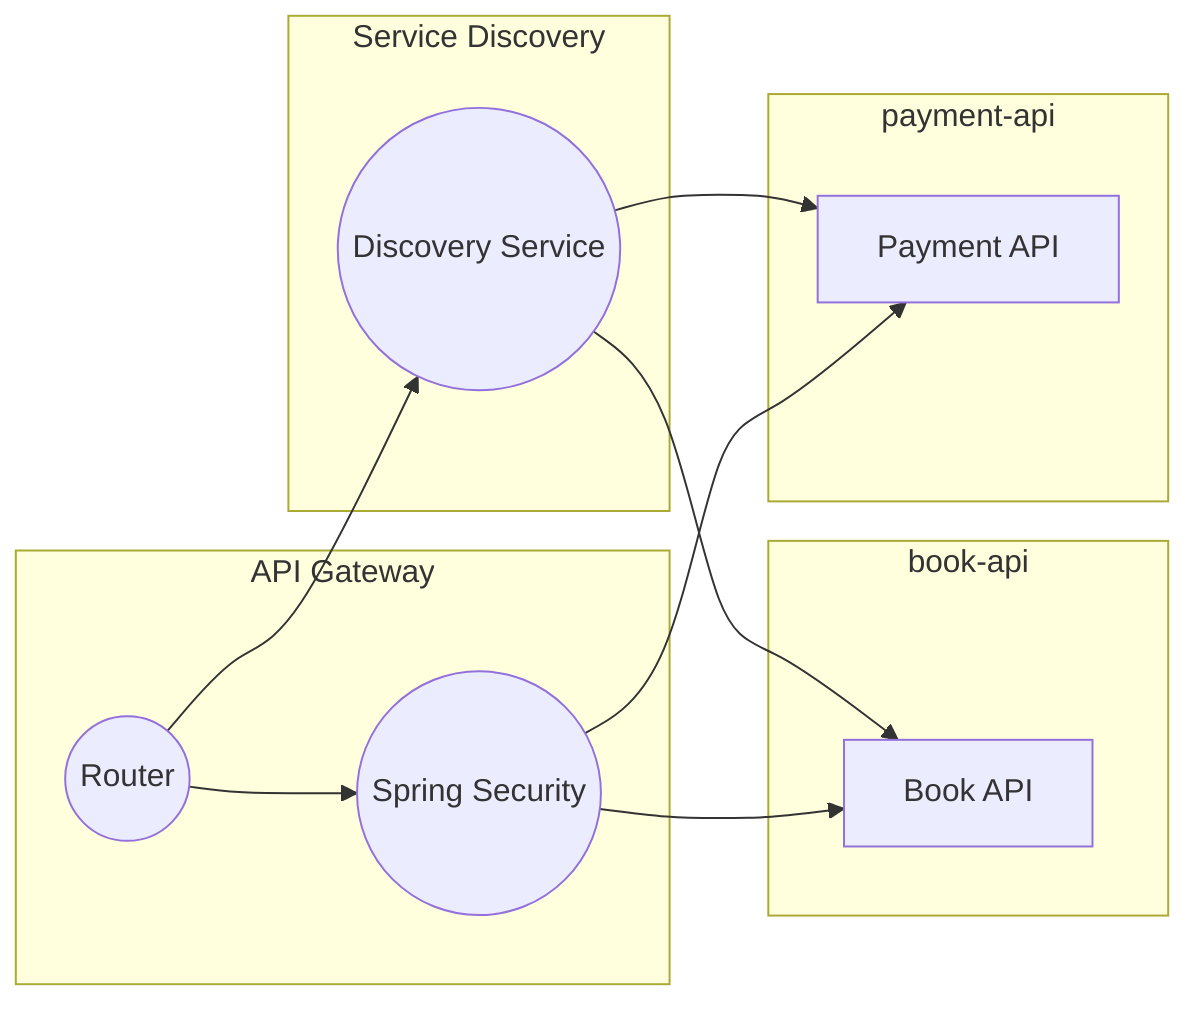 graph LR;
    subgraph "Service Discovery"
        sd((Discovery Service))
    end
    subgraph "API Gateway"
        gw((Router))
        sec((Spring Security))
    end
    subgraph "book-api"
        book["Book API"]
    end
    subgraph "payment-api"
        payment["Payment API"]
    end

    sd --> book
    sd --> payment
    gw --> sec
    gw --> sd
    sec --> book
    sec --> payment